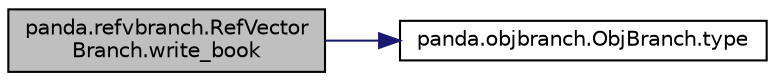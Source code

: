 digraph "panda.refvbranch.RefVectorBranch.write_book"
{
 // INTERACTIVE_SVG=YES
  edge [fontname="Helvetica",fontsize="10",labelfontname="Helvetica",labelfontsize="10"];
  node [fontname="Helvetica",fontsize="10",shape=record];
  rankdir="LR";
  Node1 [label="panda.refvbranch.RefVector\lBranch.write_book",height=0.2,width=0.4,color="black", fillcolor="grey75", style="filled" fontcolor="black"];
  Node1 -> Node2 [color="midnightblue",fontsize="10",style="solid"];
  Node2 [label="panda.objbranch.ObjBranch.type",height=0.2,width=0.4,color="black", fillcolor="white", style="filled",URL="$classpanda_1_1objbranch_1_1ObjBranch.html#aa84f71ce1566d58109f243d0a16d7562"];
}
